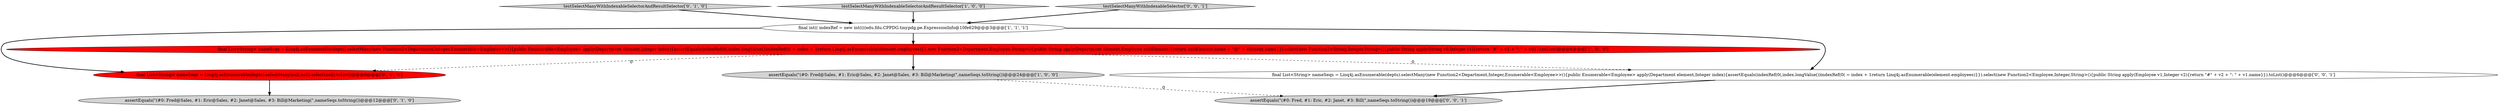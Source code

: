 digraph {
3 [style = filled, label = "final int(( indexRef = new int((((edu.fdu.CPPDG.tinypdg.pe.ExpressionInfo@10fe629@@@3@@@['1', '1', '1']", fillcolor = white, shape = ellipse image = "AAA0AAABBB1BBB"];
5 [style = filled, label = "testSelectManyWithIndexableSelectorAndResultSelector['0', '1', '0']", fillcolor = lightgray, shape = diamond image = "AAA0AAABBB2BBB"];
0 [style = filled, label = "final List<String> nameSeqs = Linq4j.asEnumerable(depts).selectMany(new Function2<Department,Integer,Enumerable<Employee>>(){public Enumerable<Employee> apply(Department element,Integer index){assertEquals(indexRef(0(,index.longValue())indexRef(0( = index + 1return Linq4j.asEnumerable(element.employees)}},new Function2<Department,Employee,String>(){public String apply(Department element,Employee subElement){return subElement.name + \"@\" + element.name}}).select(new Function2<String,Integer,String>(){public String apply(String v0,Integer v1){return \"#\" + v1 + \": \" + v0}}).toList()@@@6@@@['1', '0', '0']", fillcolor = red, shape = ellipse image = "AAA1AAABBB1BBB"];
4 [style = filled, label = "assertEquals(\"(#0: Fred@Sales, #1: Eric@Sales, #2: Janet@Sales, #3: Bill@Marketing(\",nameSeqs.toString())@@@12@@@['0', '1', '0']", fillcolor = lightgray, shape = ellipse image = "AAA0AAABBB2BBB"];
9 [style = filled, label = "assertEquals(\"(#0: Fred, #1: Eric, #2: Janet, #3: Bill(\",nameSeqs.toString())@@@19@@@['0', '0', '1']", fillcolor = lightgray, shape = ellipse image = "AAA0AAABBB3BBB"];
6 [style = filled, label = "final List<String> nameSeqs = Linq4j.asEnumerable(depts).selectMany(null,null).select(null).toList()@@@6@@@['0', '1', '0']", fillcolor = red, shape = ellipse image = "AAA1AAABBB2BBB"];
1 [style = filled, label = "testSelectManyWithIndexableSelectorAndResultSelector['1', '0', '0']", fillcolor = lightgray, shape = diamond image = "AAA0AAABBB1BBB"];
8 [style = filled, label = "final List<String> nameSeqs = Linq4j.asEnumerable(depts).selectMany(new Function2<Department,Integer,Enumerable<Employee>>(){public Enumerable<Employee> apply(Department element,Integer index){assertEquals(indexRef(0(,index.longValue())indexRef(0( = index + 1return Linq4j.asEnumerable(element.employees)}}).select(new Function2<Employee,Integer,String>(){public String apply(Employee v1,Integer v2){return \"#\" + v2 + \": \" + v1.name}}).toList()@@@6@@@['0', '0', '1']", fillcolor = white, shape = ellipse image = "AAA0AAABBB3BBB"];
2 [style = filled, label = "assertEquals(\"(#0: Fred@Sales, #1: Eric@Sales, #2: Janet@Sales, #3: Bill@Marketing(\",nameSeqs.toString())@@@24@@@['1', '0', '0']", fillcolor = lightgray, shape = ellipse image = "AAA0AAABBB1BBB"];
7 [style = filled, label = "testSelectManyWithIndexableSelector['0', '0', '1']", fillcolor = lightgray, shape = diamond image = "AAA0AAABBB3BBB"];
1->3 [style = bold, label=""];
5->3 [style = bold, label=""];
0->8 [style = dashed, label="0"];
6->4 [style = bold, label=""];
3->6 [style = bold, label=""];
0->6 [style = dashed, label="0"];
2->9 [style = dashed, label="0"];
3->8 [style = bold, label=""];
7->3 [style = bold, label=""];
3->0 [style = bold, label=""];
0->2 [style = bold, label=""];
8->9 [style = bold, label=""];
}
